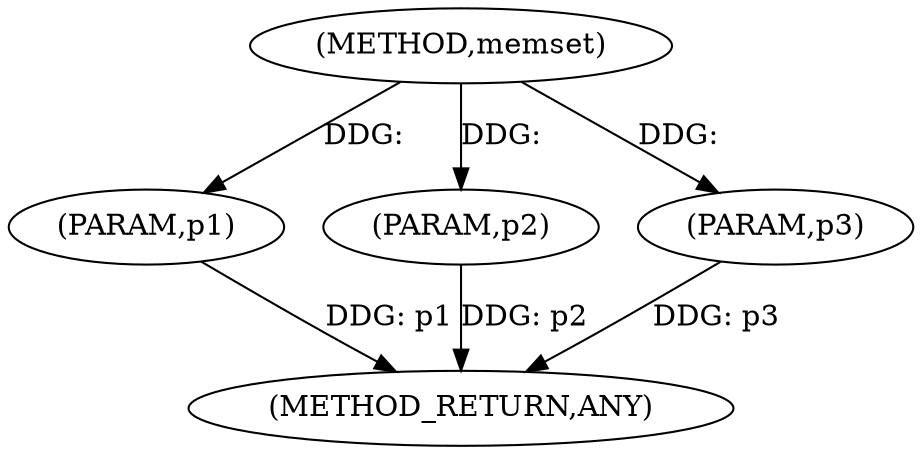 
digraph "memset" {  

"14924" [label = "(METHOD,memset)" ]

"14929" [label = "(METHOD_RETURN,ANY)" ]

"14925" [label = "(PARAM,p1)" ]

"14926" [label = "(PARAM,p2)" ]

"14927" [label = "(PARAM,p3)" ]

  "14925" -> "14929"  [ label = "DDG: p1"] 

  "14926" -> "14929"  [ label = "DDG: p2"] 

  "14927" -> "14929"  [ label = "DDG: p3"] 

  "14924" -> "14925"  [ label = "DDG: "] 

  "14924" -> "14926"  [ label = "DDG: "] 

  "14924" -> "14927"  [ label = "DDG: "] 

}